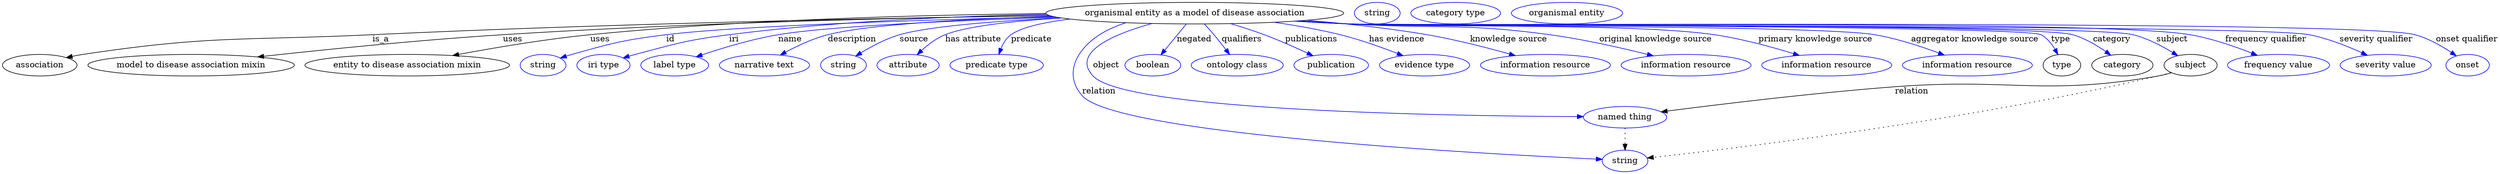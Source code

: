 digraph {
	graph [bb="0,0,3384.3,283"];
	node [label="\N"];
	"organismal entity as a model of disease association"	[height=0.5,
		label="organismal entity as a model of disease association",
		pos="1623,265",
		width=5.344];
	association	[height=0.5,
		pos="50.046,178",
		width=1.3902];
	"organismal entity as a model of disease association" -> association	[label=is_a,
		lp="507.05,221.5",
		pos="e,85.973,190.56 1434.5,261.25 1210.5,257.27 825.82,248.17 496.05,229 323.71,218.98 278.79,227.38 109.05,196 104.68,195.19 100.18,\
194.2 95.694,193.1"];
	"model to disease association mixin"	[height=0.5,
		pos="253.05,178",
		width=3.7552];
	"organismal entity as a model of disease association" -> "model to disease association mixin"	[label=uses,
		lp="684.05,221.5",
		pos="e,341.52,191.7 1433.8,261.6 1241.7,258.09 935.8,249.56 672.05,229 562.03,220.43 436.42,204.63 351.66,193.08"];
	"entity to disease association mixin"	[height=0.5,
		pos="539.05,178",
		width=3.683];
	"organismal entity as a model of disease association" -> "entity to disease association mixin"	[label=uses,
		lp="802.05,221.5",
		pos="e,600.51,194.01 1430.5,264.33 1261.2,262.62 1008.5,255.19 790.05,229 728.96,221.68 660.53,207.65 610.56,196.31"];
	id	[color=blue,
		height=0.5,
		label=string,
		pos="720.05,178",
		width=0.84854];
	"organismal entity as a model of disease association" -> id	[color=blue,
		label=id,
		lp="901.55,221.5",
		pos="e,743.49,189.72 1440.7,259.17 1260.3,253.69 997.12,243.56 896.05,229 834.48,220.13 819.09,215.56 760.05,196 757.66,195.21 755.23,\
194.34 752.79,193.42",
		style=solid];
	iri	[color=blue,
		height=0.5,
		label="iri type",
		pos="805.05,178",
		width=1.011];
	"organismal entity as a model of disease association" -> iri	[color=blue,
		label=iri,
		lp="987.55,221.5",
		pos="e,833.1,189.9 1431.4,263.25 1303.2,260.38 1131.3,251.94 981.05,229 922.12,220 907.97,213.69 851.05,196 848.3,195.15 845.48,194.22 \
842.65,193.26",
		style=solid];
	name	[color=blue,
		height=0.5,
		label="label type",
		pos="905.05,178",
		width=1.2638];
	"organismal entity as a model of disease association" -> name	[color=blue,
		label=name,
		lp="1066.5,221.5",
		pos="e,934.6,191.76 1444.2,258.29 1305,252.86 1123.6,243.38 1051,229 1013.7,221.61 972.91,207.04 943.94,195.53",
		style=solid];
	description	[color=blue,
		height=0.5,
		label="narrative text",
		pos="1026,178",
		width=1.6068];
	"organismal entity as a model of disease association" -> description	[color=blue,
		label=description,
		lp="1151.5,221.5",
		pos="e,1049.1,194.64 1440.9,259.16 1322.4,254.5 1179.4,245.61 1121,229 1098.8,222.66 1075.7,210.69 1057.9,200.05",
		style=solid];
	source	[color=blue,
		height=0.5,
		label=string,
		pos="1132,178",
		width=0.84854];
	"organismal entity as a model of disease association" -> source	[color=blue,
		label=source,
		lp="1236,221.5",
		pos="e,1150,192.67 1452.3,256.69 1362,251.34 1261,242.6 1218,229 1196.6,222.23 1174.8,209.45 1158.5,198.51",
		style=solid];
	"has attribute"	[color=blue,
		height=0.5,
		label=attribute,
		pos="1221,178",
		width=1.1193];
	"organismal entity as a model of disease association" -> "has attribute"	[color=blue,
		label="has attribute",
		lp="1314.5,221.5",
		pos="e,1235.1,194.99 1455.8,256.03 1385.5,250.8 1312.8,242.37 1281,229 1266.6,222.91 1252.9,212.08 1242.3,202.06",
		style=solid];
	predicate	[color=blue,
		height=0.5,
		label="predicate type",
		pos="1340,178",
		width=1.679];
	"organismal entity as a model of disease association" -> predicate	[color=blue,
		label=predicate,
		lp="1389,221.5",
		pos="e,1343.8,196.09 1464.2,254.8 1421,249.64 1381.3,241.58 1364,229 1356.2,223.32 1350.9,214.42 1347.2,205.69",
		style=solid];
	object	[color=blue,
		height=0.5,
		label="named thing",
		pos="2203,91",
		width=1.5346];
	"organismal entity as a model of disease association" -> object	[color=blue,
		label=object,
		lp="1500,178",
		pos="e,2148,93.03 1568.8,247.59 1516.5,229.08 1449.6,196.73 1483,160 1526.7,112.02 1969.1,97.193 2138,93.258",
		style=solid];
	relation	[color=blue,
		height=0.5,
		label=string,
		pos="2203,18",
		width=0.84854];
	"organismal entity as a model of disease association" -> relation	[color=blue,
		label=relation,
		lp="1503,134.5",
		pos="e,2172.3,19.459 1539.1,248.72 1524.4,243.84 1509.7,237.43 1497,229 1458.9,203.61 1447,156.48 1482,127 1586.4,39.306 2025.5,22.725 \
2162.2,19.671",
		style=solid];
	negated	[color=blue,
		height=0.5,
		label=boolean,
		pos="1564,178",
		width=1.0652];
	"organismal entity as a model of disease association" -> negated	[color=blue,
		label=negated,
		lp="1619.5,221.5",
		pos="e,1575.4,195.31 1611.1,246.8 1602.5,234.46 1590.9,217.66 1581.3,203.86",
		style=solid];
	qualifiers	[color=blue,
		height=0.5,
		label="ontology class",
		pos="1682,178",
		width=1.7151];
	"organismal entity as a model of disease association" -> qualifiers	[color=blue,
		label=qualifiers,
		lp="1682.5,221.5",
		pos="e,1670.3,195.89 1635,246.8 1643.4,234.62 1654.9,218.09 1664.4,204.4",
		style=solid];
	publications	[color=blue,
		height=0.5,
		label=publication,
		pos="1812,178",
		width=1.3902];
	"organismal entity as a model of disease association" -> publications	[color=blue,
		label=publications,
		lp="1776.5,221.5",
		pos="e,1785.2,193.24 1667.7,247.32 1682,241.76 1697.8,235.35 1712,229 1733.6,219.4 1757.2,207.66 1776.1,197.96",
		style=solid];
	"has evidence"	[color=blue,
		height=0.5,
		label="evidence type",
		pos="1940,178",
		width=1.661];
	"organismal entity as a model of disease association" -> "has evidence"	[color=blue,
		label="has evidence",
		lp="1892,221.5",
		pos="e,1908.8,193.4 1722.5,249.58 1752.3,244.26 1784.7,237.42 1814,229 1843.3,220.6 1875.2,207.93 1899.5,197.44",
		style=solid];
	"knowledge source"	[color=blue,
		height=0.5,
		label="information resource",
		pos="2103,178",
		width=2.3651];
	"organismal entity as a model of disease association" -> "knowledge source"	[color=blue,
		label="knowledge source",
		lp="2038.5,221.5",
		pos="e,2060.4,193.58 1765.7,252.89 1818,247.47 1877.5,239.75 1931,229 1971.8,220.81 2017,207.53 2050.8,196.71",
		style=solid];
	"original knowledge source"	[color=blue,
		height=0.5,
		label="information resource",
		pos="2291,178",
		width=2.3651];
	"organismal entity as a model of disease association" -> "original knowledge source"	[color=blue,
		label="original knowledge source",
		lp="2236.5,221.5",
		pos="e,2244.5,193.22 1758.7,252.2 1780.6,250.4 1802.9,248.6 1824,247 1943.1,237.97 1974.1,247.62 2092,229 2140.9,221.29 2195.2,207.25 \
2234.8,196.01",
		style=solid];
	"primary knowledge source"	[color=blue,
		height=0.5,
		label="information resource",
		pos="2479,178",
		width=2.3651];
	"organismal entity as a model of disease association" -> "primary knowledge source"	[color=blue,
		label="primary knowledge source",
		lp="2447,221.5",
		pos="e,2439.5,194.05 1755.4,251.9 1778.3,250.07 1801.8,248.35 1824,247 2041.1,233.83 2098.5,264.65 2313,229 2353.1,222.34 2397.1,208.79 \
2429.7,197.48",
		style=solid];
	"aggregator knowledge source"	[color=blue,
		height=0.5,
		label="information resource",
		pos="2667,178",
		width=2.3651];
	"organismal entity as a model of disease association" -> "aggregator knowledge source"	[color=blue,
		label="aggregator knowledge source",
		lp="2661,221.5",
		pos="e,2632.3,194.57 1754.1,251.8 1777.4,249.95 1801.4,248.25 1824,247 1979.4,238.44 2371,257.02 2524,229 2558.2,222.75 2595.1,209.66 \
2622.9,198.44",
		style=solid];
	type	[height=0.5,
		pos="2797,178",
		width=0.75];
	"organismal entity as a model of disease association" -> type	[color=blue,
		label=type,
		lp="2780,221.5",
		pos="e,2785.9,194.89 1753.2,251.75 1776.8,249.89 1801.1,248.19 1824,247 1875.2,244.34 2697.8,248.58 2745,229 2758.4,223.48 2770.2,212.8 \
2779.3,202.73",
		style=solid];
	category	[height=0.5,
		pos="2883,178",
		width=1.1374];
	"organismal entity as a model of disease association" -> category	[color=blue,
		label=category,
		lp="2855.5,221.5",
		pos="e,2863.6,194.03 1753.2,251.73 1776.8,249.87 1801.1,248.18 1824,247 1931.9,241.45 2691.9,257.82 2796,229 2817.3,223.12 2838.8,210.83 \
2855.1,199.91",
		style=solid];
	subject	[height=0.5,
		pos="2978,178",
		width=0.99297];
	"organismal entity as a model of disease association" -> subject	[color=blue,
		label=subject,
		lp="2941.5,221.5",
		pos="e,2958.1,193.1 1753,251.72 1776.6,249.86 1801,248.17 1824,247 1941.6,241.04 2769,258.2 2883,229 2906.7,222.94 2931.1,209.96 2949.2,\
198.75",
		style=solid];
	"frequency qualifier"	[color=blue,
		height=0.5,
		label="frequency value",
		pos="3099,178",
		width=1.8776];
	"organismal entity as a model of disease association" -> "frequency qualifier"	[color=blue,
		label="frequency qualifier",
		lp="3069.5,221.5",
		pos="e,3068,194.07 1753,251.7 1776.6,249.83 1801,248.15 1824,247 1950.7,240.65 2840.4,252.5 2965,229 2997.6,222.85 3032.7,209.5 3058.8,\
198.14",
		style=solid];
	"severity qualifier"	[color=blue,
		height=0.5,
		label="severity value",
		pos="3244,178",
		width=1.661];
	"organismal entity as a model of disease association" -> "severity qualifier"	[color=blue,
		label="severity qualifier",
		lp="3219,221.5",
		pos="e,3216.7,194.09 1752.7,251.68 1776.4,249.81 1801,248.13 1824,247 1968.4,239.9 2983.5,258.54 3125,229 3154,222.96 3184.7,209.88 3207.6,\
198.62",
		style=solid];
	"onset qualifier"	[color=blue,
		height=0.5,
		label=onset,
		pos="3355,178",
		width=0.81243];
	"organismal entity as a model of disease association" -> "onset qualifier"	[color=blue,
		label="onset qualifier",
		lp="3343,221.5",
		pos="e,3337.8,192.64 1752.4,251.68 1776.2,249.8 1800.9,248.12 1824,247 1904.2,243.11 3191.7,250.38 3269,229 3291,222.95 3313.1,209.9 \
3329.4,198.65",
		style=solid];
	object -> relation	[pos="e,2203,36.029 2203,72.813 2203,64.789 2203,55.047 2203,46.069",
		style=dotted];
	association_type	[color=blue,
		height=0.5,
		label=string,
		pos="1864,265",
		width=0.84854];
	association_category	[color=blue,
		height=0.5,
		label="category type",
		pos="1971,265",
		width=1.6249];
	subject -> object	[label=relation,
		lp="2597,134.5",
		pos="e,2251.5,99.799 2951.8,165.53 2945.7,163.32 2939.3,161.3 2933,160 2777.5,127.54 2734.2,156.57 2576,142 2464.4,131.72 2334.7,112.74 \
2261.4,101.35"];
	subject -> relation	[pos="e,2232.7,22.872 2951.2,165.99 2945.3,163.82 2939,161.68 2933,160 2674.4,86.736 2353.4,39.353 2242.7,24.234",
		style=dotted];
	"organismal entity as a model of disease association_subject"	[color=blue,
		height=0.5,
		label="organismal entity",
		pos="2120,265",
		width=2.022];
}
